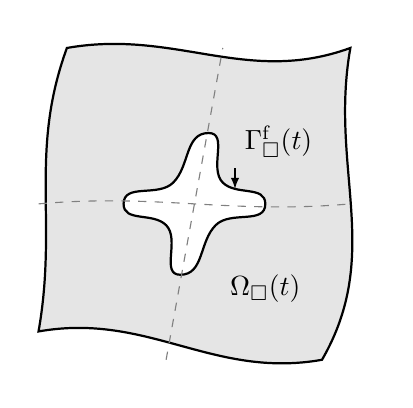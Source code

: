 \begin{tikzpicture}[>=latex,scale=1.8] % Use this to scale the image. Text is always normal-size
  \def\particleradius{1.05} % Adjust this to change the contact size.
  \draw[thick,fill=black!10,even odd rule] (0.9,-1.1) 
  	to[out=190,in=10] (-1.1,-0.9)
  	to[out=80,in=-110] (-0.9,1.1)
  	to[out=10,in=-160] (1.1,1.1)
  	to[out=-100,in=60] (0.9,-1.1) -- cycle
  	(-0.1,-0.5) to[out=180,in=-45] (-0.2,-0.15) to[out=135,in=-90]
  	(-0.5,0)    to[out=90,in=-135] (-0.15,0.15)  to[out=45,in=-180]  
  	(0.1,0.5)   to[out=0,in=135]   (0.2,0.15)   to[out=-45,in=90] coordinate[near start] (GammaF)
  	(0.5,0)     to[out=-90,in=45]  (0.15,-0.15)  to[out=-135,in=0] (-0.1,-0.5) -- cycle;
  % Markers
  \draw[dashed,gray] (-1.1,0) to[out=5,in=-175] (1.1,0) (-0.2,-1.1) -- (0.2,1.1);
  % Annotations
  \node at (0.5,-0.6) {$\Omega_\Box(t)$};
  \draw[<-] (GammaF) -- +(0.00,0.15) node[above right] {$\Gamma_\Box^{\mathrm{f}}(t)$};
\end{tikzpicture}